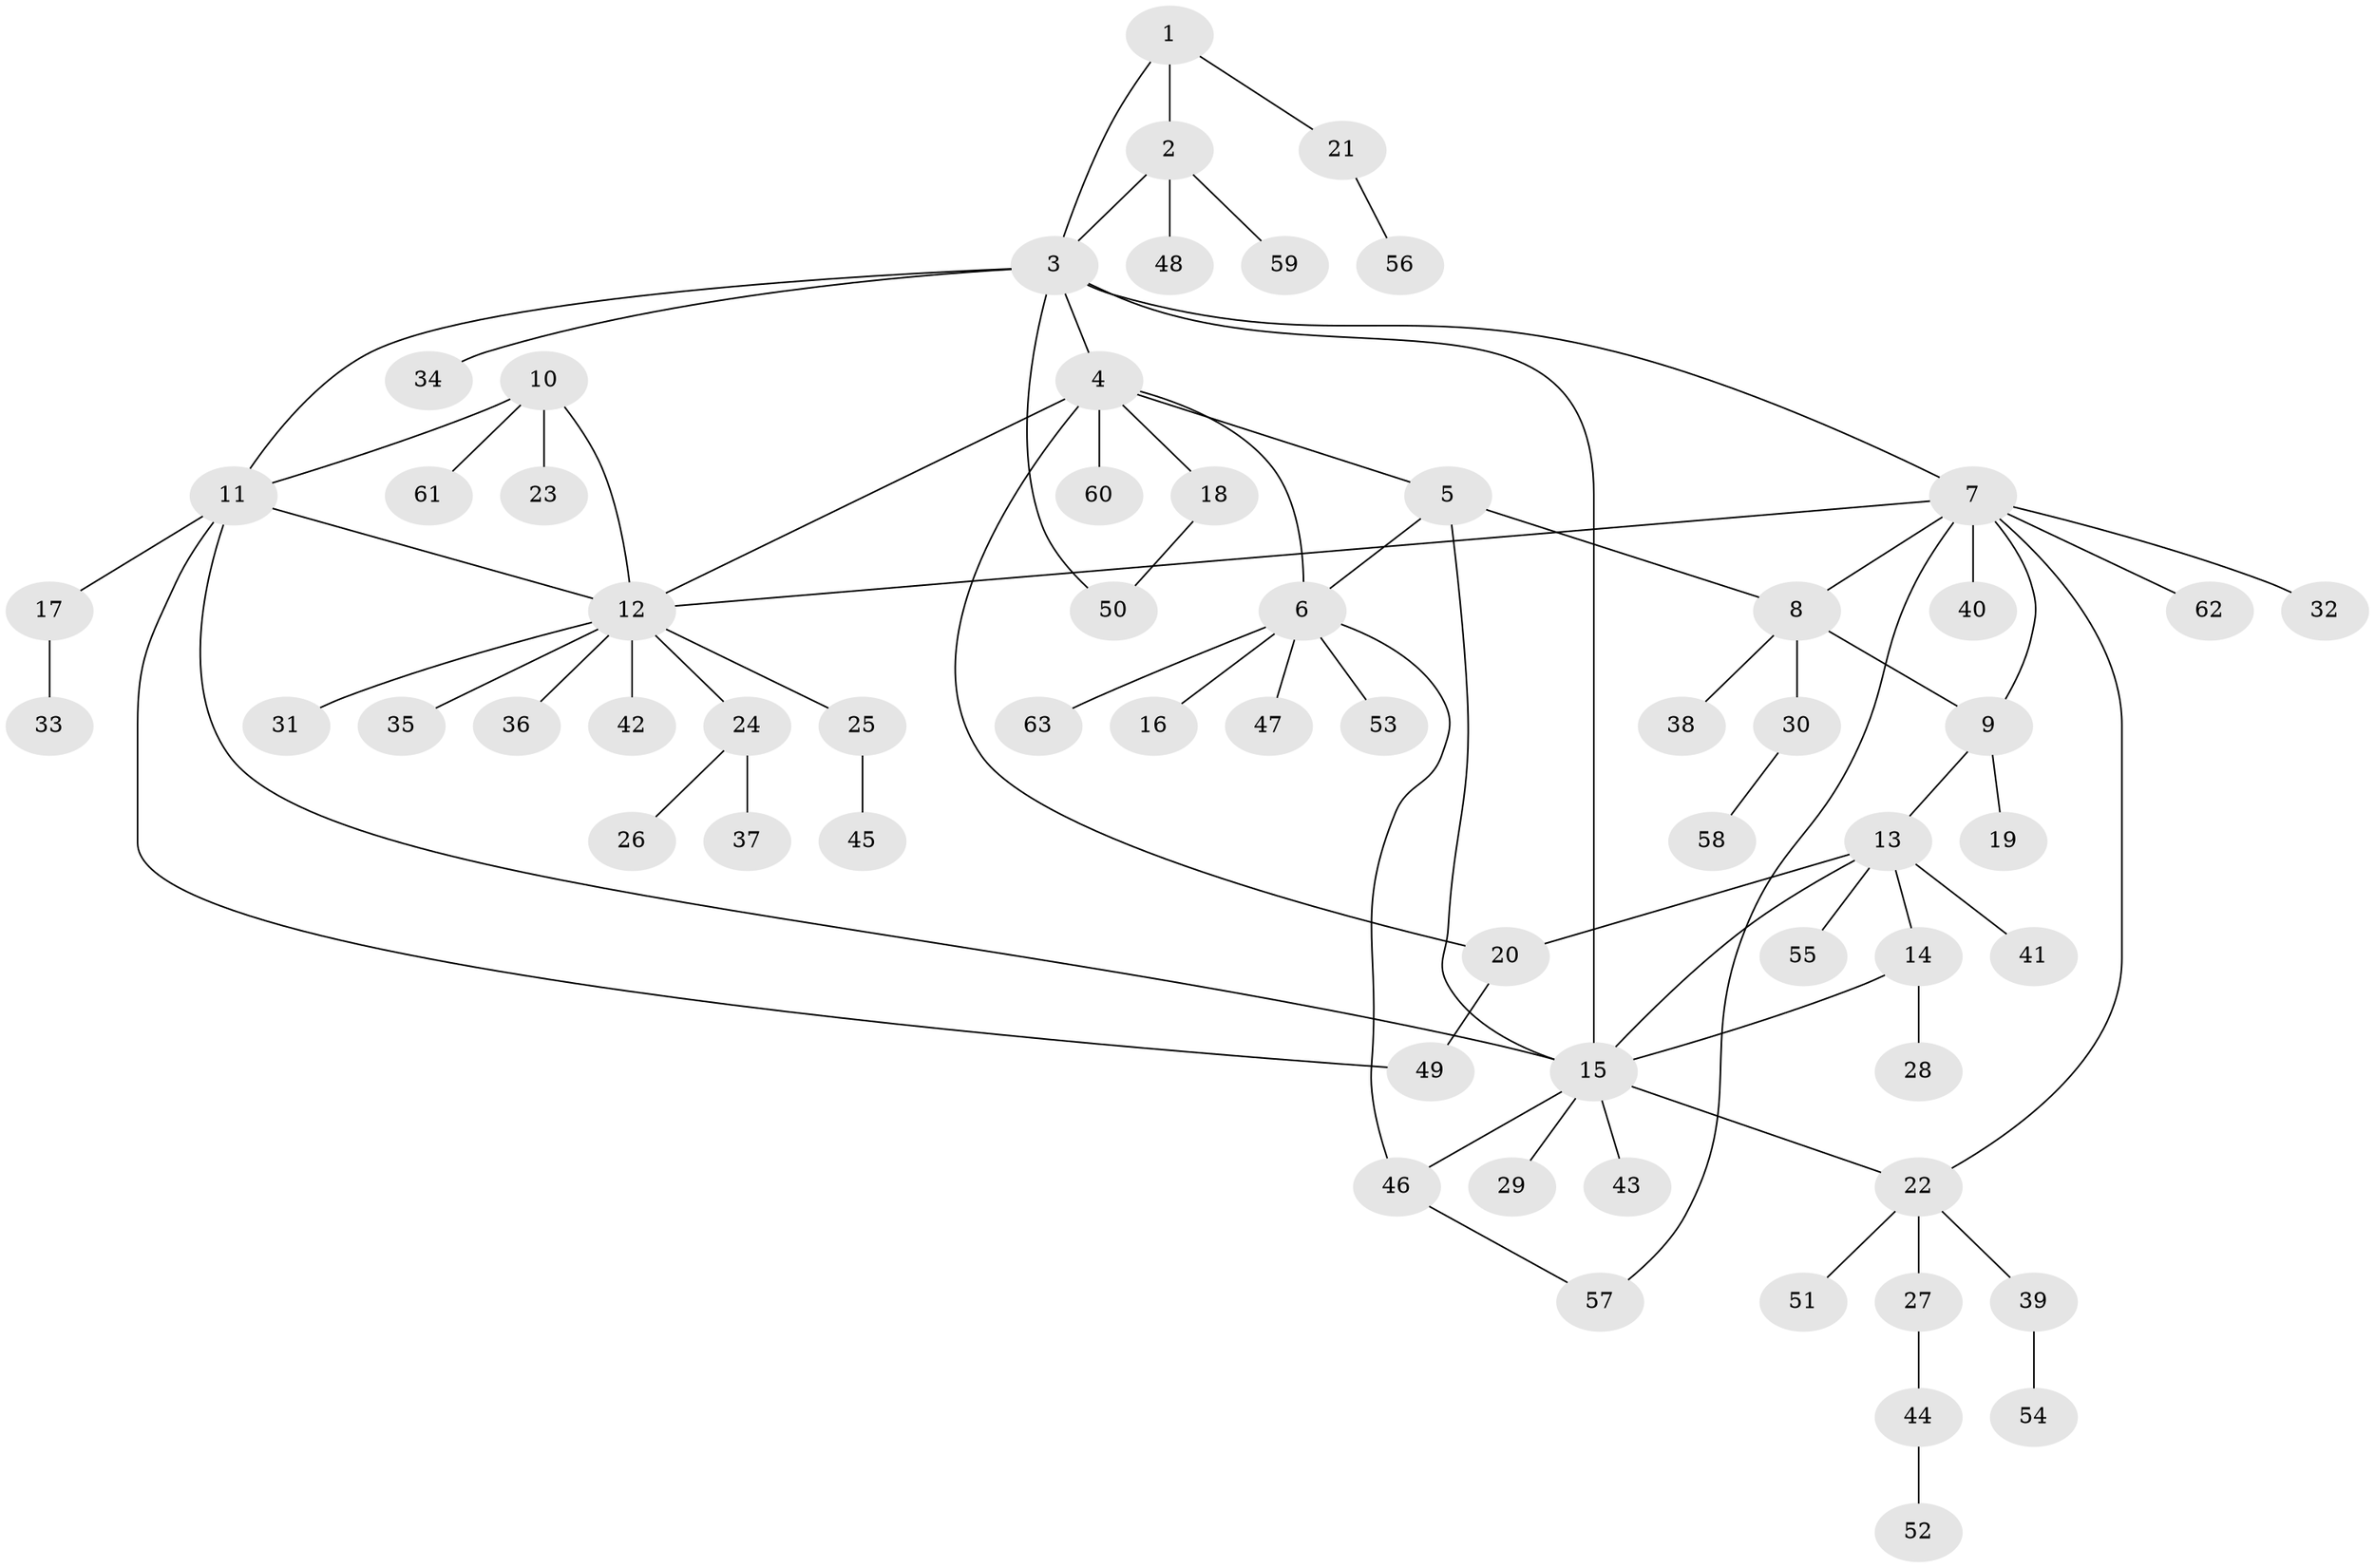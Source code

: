 // Generated by graph-tools (version 1.1) at 2025/26/03/09/25 03:26:35]
// undirected, 63 vertices, 79 edges
graph export_dot {
graph [start="1"]
  node [color=gray90,style=filled];
  1;
  2;
  3;
  4;
  5;
  6;
  7;
  8;
  9;
  10;
  11;
  12;
  13;
  14;
  15;
  16;
  17;
  18;
  19;
  20;
  21;
  22;
  23;
  24;
  25;
  26;
  27;
  28;
  29;
  30;
  31;
  32;
  33;
  34;
  35;
  36;
  37;
  38;
  39;
  40;
  41;
  42;
  43;
  44;
  45;
  46;
  47;
  48;
  49;
  50;
  51;
  52;
  53;
  54;
  55;
  56;
  57;
  58;
  59;
  60;
  61;
  62;
  63;
  1 -- 2;
  1 -- 3;
  1 -- 21;
  2 -- 3;
  2 -- 48;
  2 -- 59;
  3 -- 4;
  3 -- 7;
  3 -- 11;
  3 -- 15;
  3 -- 34;
  3 -- 50;
  4 -- 5;
  4 -- 6;
  4 -- 12;
  4 -- 18;
  4 -- 20;
  4 -- 60;
  5 -- 6;
  5 -- 8;
  5 -- 15;
  6 -- 16;
  6 -- 46;
  6 -- 47;
  6 -- 53;
  6 -- 63;
  7 -- 8;
  7 -- 9;
  7 -- 12;
  7 -- 22;
  7 -- 32;
  7 -- 40;
  7 -- 57;
  7 -- 62;
  8 -- 9;
  8 -- 30;
  8 -- 38;
  9 -- 13;
  9 -- 19;
  10 -- 11;
  10 -- 12;
  10 -- 23;
  10 -- 61;
  11 -- 12;
  11 -- 15;
  11 -- 17;
  11 -- 49;
  12 -- 24;
  12 -- 25;
  12 -- 31;
  12 -- 35;
  12 -- 36;
  12 -- 42;
  13 -- 14;
  13 -- 15;
  13 -- 20;
  13 -- 41;
  13 -- 55;
  14 -- 15;
  14 -- 28;
  15 -- 22;
  15 -- 29;
  15 -- 43;
  15 -- 46;
  17 -- 33;
  18 -- 50;
  20 -- 49;
  21 -- 56;
  22 -- 27;
  22 -- 39;
  22 -- 51;
  24 -- 26;
  24 -- 37;
  25 -- 45;
  27 -- 44;
  30 -- 58;
  39 -- 54;
  44 -- 52;
  46 -- 57;
}
